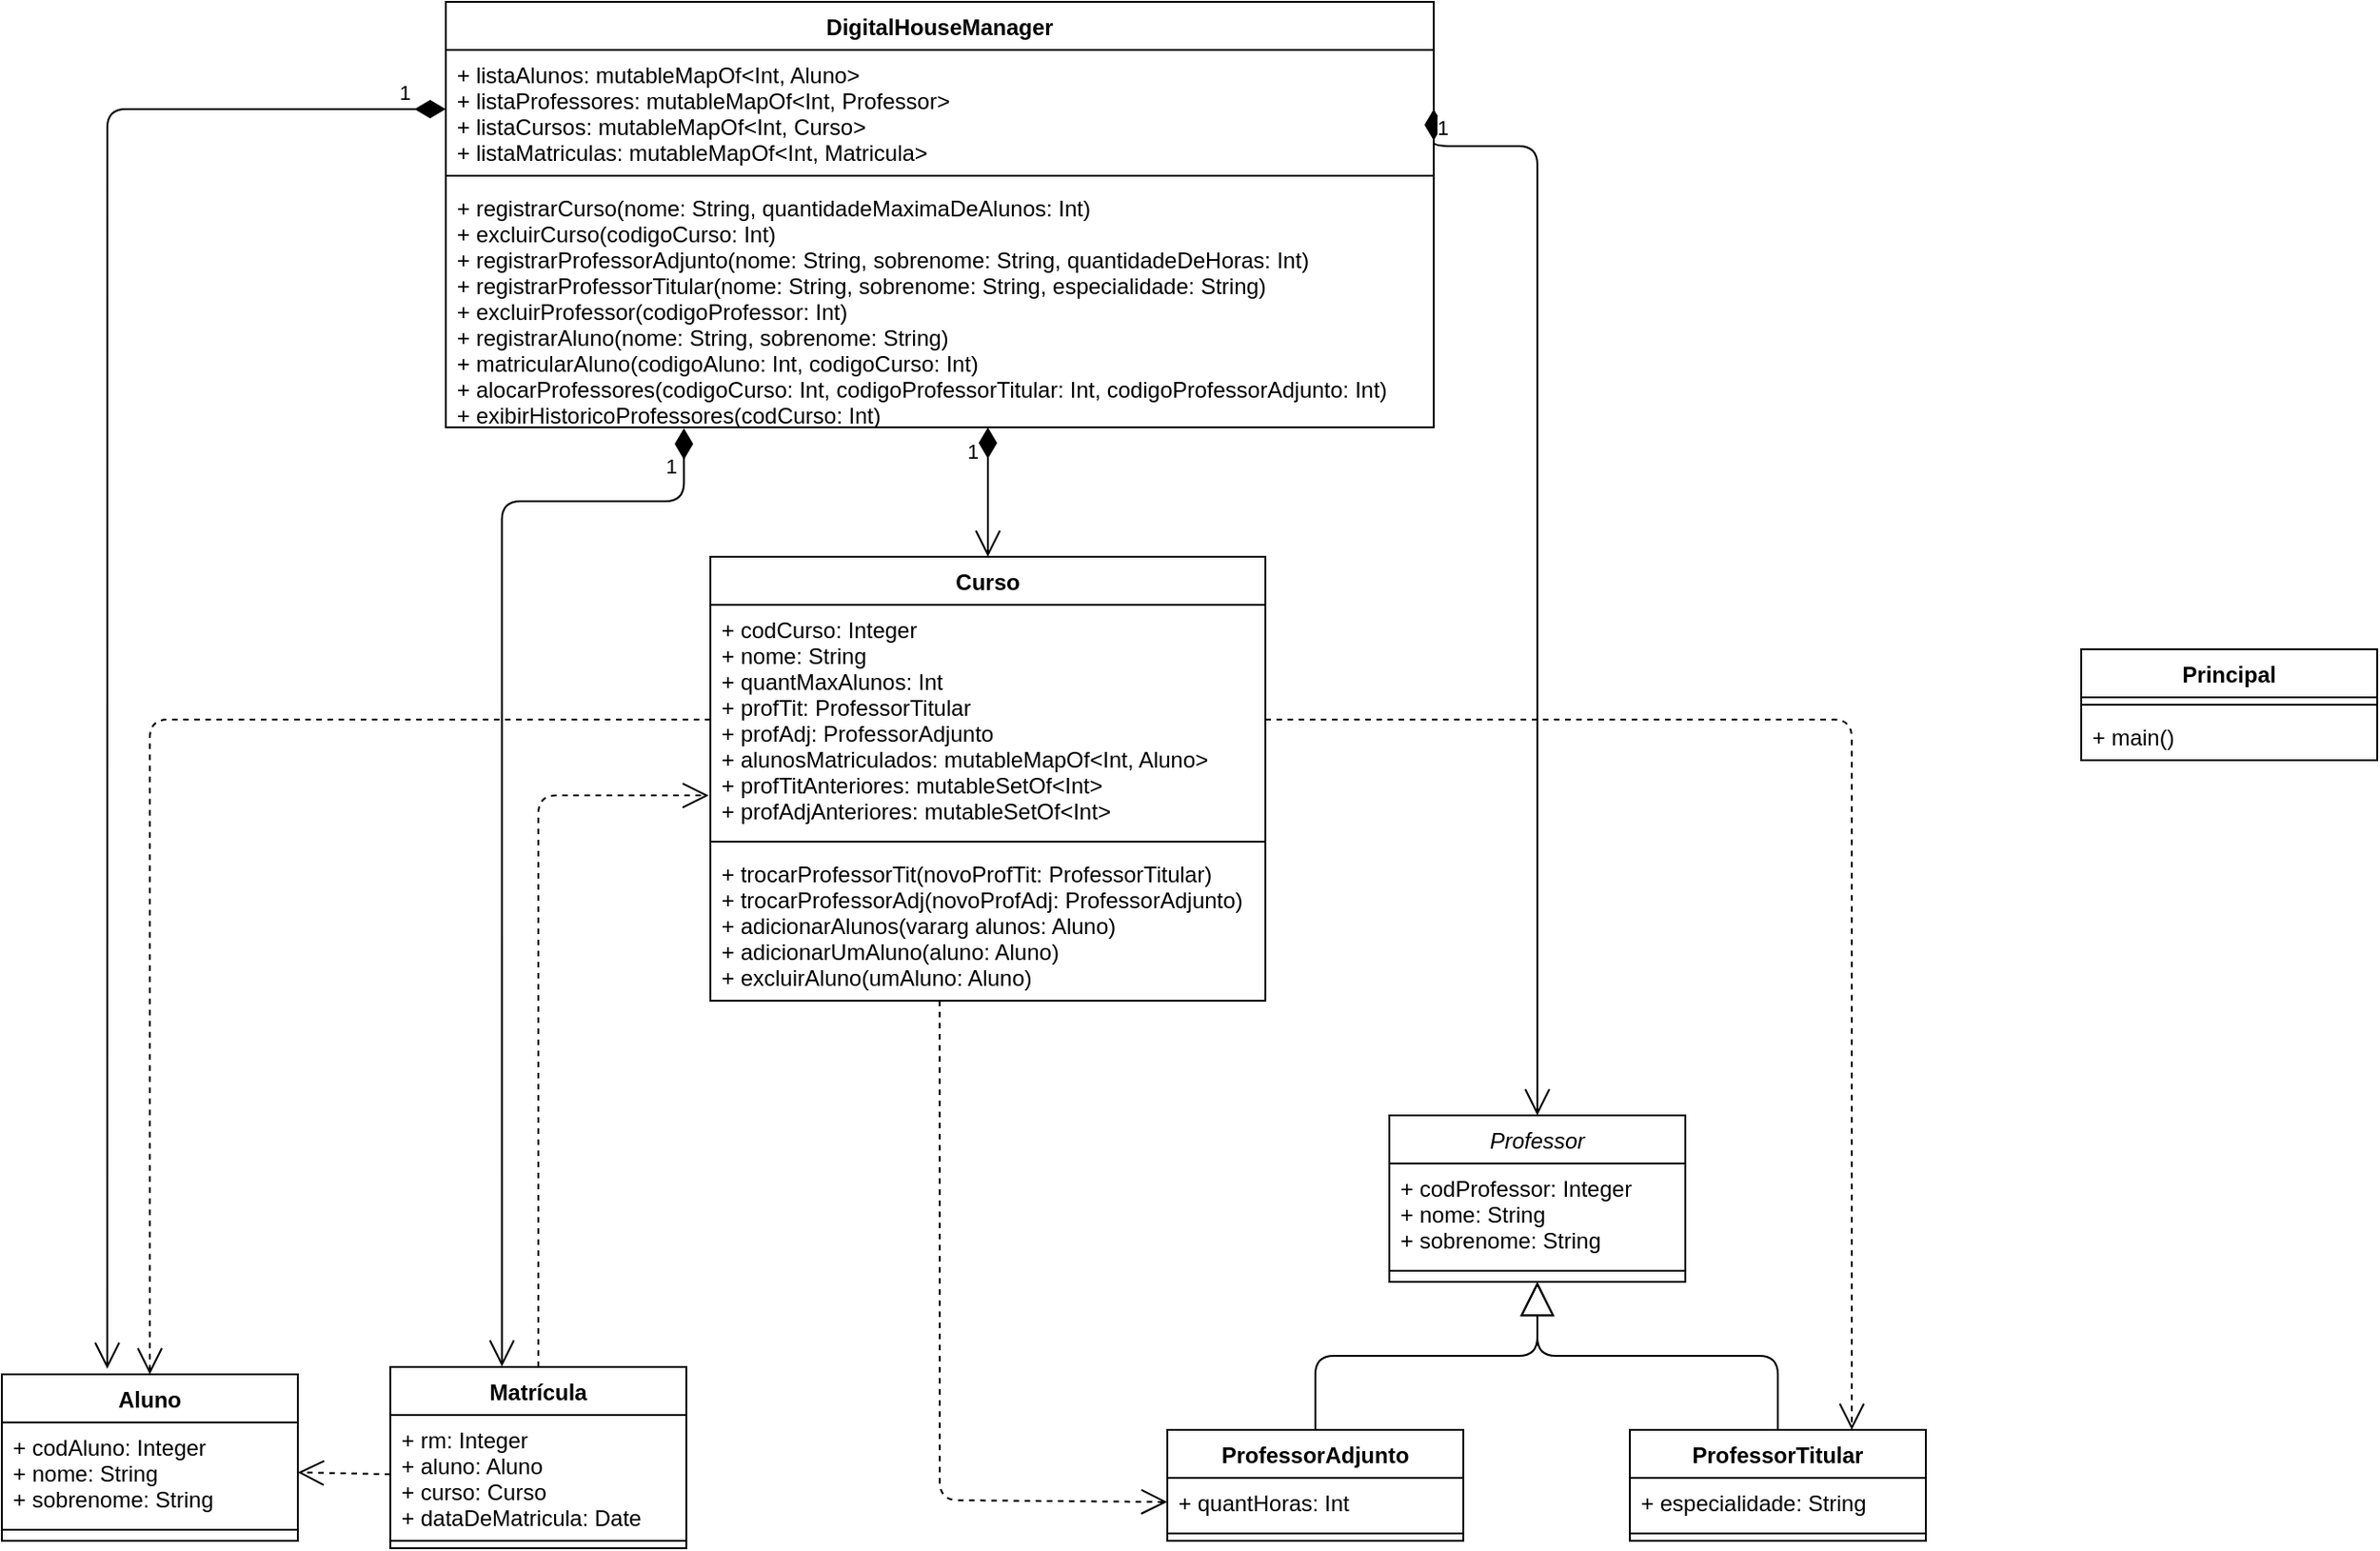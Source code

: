 <mxfile version="13.7.7" type="device"><diagram id="C5RBs43oDa-KdzZeNtuy" name="Page-1"><mxGraphModel dx="1640" dy="454" grid="1" gridSize="10" guides="1" tooltips="1" connect="1" arrows="1" fold="1" page="1" pageScale="1" pageWidth="827" pageHeight="1169" math="0" shadow="0"><root><mxCell id="WIyWlLk6GJQsqaUBKTNV-0"/><mxCell id="WIyWlLk6GJQsqaUBKTNV-1" parent="WIyWlLk6GJQsqaUBKTNV-0"/><mxCell id="DZw8x-lJZhDjdpbKTeVV-8" value="" style="endArrow=block;endSize=16;endFill=0;html=1;entryX=0.5;entryY=1;entryDx=0;entryDy=0;exitX=0.5;exitY=0;exitDx=0;exitDy=0;" parent="WIyWlLk6GJQsqaUBKTNV-1" source="DZw8x-lJZhDjdpbKTeVV-0" target="t6tmX8b1T9MXkk8Mee-C-0" edge="1"><mxGeometry x="-1" y="57" width="160" relative="1" as="geometry"><mxPoint x="-110" y="882" as="sourcePoint"/><mxPoint x="50" y="882" as="targetPoint"/><Array as="points"><mxPoint x="-80" y="752"/><mxPoint x="40" y="752"/></Array><mxPoint x="-15" y="11" as="offset"/></mxGeometry></mxCell><mxCell id="DZw8x-lJZhDjdpbKTeVV-9" value="" style="endArrow=block;endSize=16;endFill=0;html=1;entryX=0.5;entryY=1;entryDx=0;entryDy=0;exitX=0.5;exitY=0;exitDx=0;exitDy=0;" parent="WIyWlLk6GJQsqaUBKTNV-1" source="DZw8x-lJZhDjdpbKTeVV-4" target="t6tmX8b1T9MXkk8Mee-C-0" edge="1"><mxGeometry width="160" relative="1" as="geometry"><mxPoint x="-110" y="882" as="sourcePoint"/><mxPoint x="50" y="882" as="targetPoint"/><Array as="points"><mxPoint x="170" y="752"/><mxPoint x="40" y="752"/></Array></mxGeometry></mxCell><mxCell id="g8_K6V4UNwP7HLlXSJiA-8" value="" style="endArrow=open;endSize=12;dashed=1;html=1;entryX=-0.003;entryY=0.831;entryDx=0;entryDy=0;entryPerimeter=0;exitX=0.5;exitY=0;exitDx=0;exitDy=0;" parent="WIyWlLk6GJQsqaUBKTNV-1" source="g8_K6V4UNwP7HLlXSJiA-0" target="7tgIvww6n7GfTnw3CCgs-1" edge="1"><mxGeometry x="0.684" y="-111" width="160" relative="1" as="geometry"><mxPoint x="-500" y="750" as="sourcePoint"/><mxPoint x="-500" y="640" as="targetPoint"/><Array as="points"><mxPoint x="-500" y="449"/></Array><mxPoint as="offset"/></mxGeometry></mxCell><mxCell id="g8_K6V4UNwP7HLlXSJiA-9" value="" style="endArrow=open;endSize=12;dashed=1;html=1;entryX=1;entryY=0.5;entryDx=0;entryDy=0;exitX=0;exitY=0.5;exitDx=0;exitDy=0;" parent="WIyWlLk6GJQsqaUBKTNV-1" source="g8_K6V4UNwP7HLlXSJiA-1" target="zkfFHV4jXpPFQw0GAbJ--7" edge="1"><mxGeometry x="0.684" y="-111" width="160" relative="1" as="geometry"><mxPoint x="-490" y="770" as="sourcePoint"/><mxPoint x="-397.9" y="469.044" as="targetPoint"/><Array as="points"/><mxPoint as="offset"/></mxGeometry></mxCell><mxCell id="g8_K6V4UNwP7HLlXSJiA-10" value="" style="endArrow=open;endSize=12;dashed=1;html=1;entryX=0.5;entryY=0;entryDx=0;entryDy=0;exitX=0;exitY=0.5;exitDx=0;exitDy=0;" parent="WIyWlLk6GJQsqaUBKTNV-1" source="7tgIvww6n7GfTnw3CCgs-1" target="zkfFHV4jXpPFQw0GAbJ--6" edge="1"><mxGeometry x="0.437" y="280" width="160" relative="1" as="geometry"><mxPoint x="-290" y="540" as="sourcePoint"/><mxPoint x="-130" y="540" as="targetPoint"/><Array as="points"><mxPoint x="-710" y="408"/></Array><mxPoint as="offset"/></mxGeometry></mxCell><mxCell id="g8_K6V4UNwP7HLlXSJiA-12" value="" style="endArrow=open;endSize=12;dashed=1;html=1;entryX=0.75;entryY=0;entryDx=0;entryDy=0;exitX=1;exitY=0.5;exitDx=0;exitDy=0;" parent="WIyWlLk6GJQsqaUBKTNV-1" source="7tgIvww6n7GfTnw3CCgs-1" target="DZw8x-lJZhDjdpbKTeVV-4" edge="1"><mxGeometry x="-0.645" y="17" width="160" relative="1" as="geometry"><mxPoint x="-76" y="430" as="sourcePoint"/><mxPoint x="84" y="430" as="targetPoint"/><Array as="points"><mxPoint x="3" y="408"/><mxPoint x="40" y="408"/><mxPoint x="210" y="408"/></Array><mxPoint x="-2" y="-8" as="offset"/></mxGeometry></mxCell><mxCell id="g8_K6V4UNwP7HLlXSJiA-13" value="" style="endArrow=open;endSize=12;dashed=1;html=1;entryX=0;entryY=0.5;entryDx=0;entryDy=0;exitX=0.413;exitY=1;exitDx=0;exitDy=0;exitPerimeter=0;" parent="WIyWlLk6GJQsqaUBKTNV-1" source="gILD4UmzUhZZvOeidIGw-1" target="DZw8x-lJZhDjdpbKTeVV-1" edge="1"><mxGeometry x="-0.645" y="17" width="160" relative="1" as="geometry"><mxPoint x="-282" y="533" as="sourcePoint"/><mxPoint x="-315" y="770" as="targetPoint"/><Array as="points"><mxPoint x="-283" y="830"/></Array><mxPoint x="-2" y="-8" as="offset"/></mxGeometry></mxCell><mxCell id="Y8nJwDZbkklrobf2_1zH-5" value="1" style="endArrow=open;html=1;endSize=12;startArrow=diamondThin;startSize=14;startFill=1;edgeStyle=orthogonalEdgeStyle;align=left;verticalAlign=bottom;entryX=0.356;entryY=-0.033;entryDx=0;entryDy=0;entryPerimeter=0;exitX=0;exitY=0.5;exitDx=0;exitDy=0;" parent="WIyWlLk6GJQsqaUBKTNV-1" source="Y8nJwDZbkklrobf2_1zH-1" target="zkfFHV4jXpPFQw0GAbJ--6" edge="1"><mxGeometry x="-0.937" relative="1" as="geometry"><mxPoint x="-340" y="530" as="sourcePoint"/><mxPoint x="-180" y="530" as="targetPoint"/><mxPoint as="offset"/></mxGeometry></mxCell><mxCell id="Y8nJwDZbkklrobf2_1zH-7" value="1" style="endArrow=open;html=1;endSize=12;startArrow=diamondThin;startSize=14;startFill=1;edgeStyle=orthogonalEdgeStyle;align=left;verticalAlign=bottom;exitX=1;exitY=0.5;exitDx=0;exitDy=0;entryX=0.5;entryY=0;entryDx=0;entryDy=0;" parent="WIyWlLk6GJQsqaUBKTNV-1" source="Y8nJwDZbkklrobf2_1zH-1" target="t6tmX8b1T9MXkk8Mee-C-0" edge="1"><mxGeometry x="-0.937" relative="1" as="geometry"><mxPoint x="220" y="200" as="sourcePoint"/><mxPoint y="580" as="targetPoint"/><mxPoint as="offset"/><Array as="points"><mxPoint x="40" y="98"/></Array></mxGeometry></mxCell><mxCell id="Y8nJwDZbkklrobf2_1zH-8" value="1" style="endArrow=open;html=1;endSize=12;startArrow=diamondThin;startSize=14;startFill=1;edgeStyle=orthogonalEdgeStyle;align=left;verticalAlign=bottom;entryX=0.5;entryY=0;entryDx=0;entryDy=0;" parent="WIyWlLk6GJQsqaUBKTNV-1" target="7tgIvww6n7GfTnw3CCgs-0" edge="1"><mxGeometry x="-0.379" y="-13" relative="1" as="geometry"><mxPoint x="-257" y="250" as="sourcePoint"/><mxPoint x="-68.96" y="611.98" as="targetPoint"/><mxPoint as="offset"/><Array as="points"><mxPoint x="-257" y="270"/><mxPoint x="-257" y="270"/></Array></mxGeometry></mxCell><mxCell id="Y8nJwDZbkklrobf2_1zH-9" value="1" style="endArrow=open;html=1;endSize=12;startArrow=diamondThin;startSize=14;startFill=1;edgeStyle=orthogonalEdgeStyle;align=left;verticalAlign=bottom;entryX=0.377;entryY=-0.003;entryDx=0;entryDy=0;entryPerimeter=0;exitX=0.241;exitY=1.004;exitDx=0;exitDy=0;exitPerimeter=0;" parent="WIyWlLk6GJQsqaUBKTNV-1" target="g8_K6V4UNwP7HLlXSJiA-0" edge="1" source="4CAZHsNEYOKtLUKi75s8-0"><mxGeometry x="-0.831" y="-10" relative="1" as="geometry"><mxPoint x="-420" y="260" as="sourcePoint"/><mxPoint x="-620" y="650" as="targetPoint"/><Array as="points"><mxPoint x="-421" y="290"/><mxPoint x="-520" y="290"/></Array><mxPoint as="offset"/></mxGeometry></mxCell><mxCell id="7tgIvww6n7GfTnw3CCgs-0" value="Curso" style="swimlane;fontStyle=1;align=center;verticalAlign=top;childLayout=stackLayout;horizontal=1;startSize=26;horizontalStack=0;resizeParent=1;resizeParentMax=0;resizeLast=0;collapsible=1;marginBottom=0;" parent="WIyWlLk6GJQsqaUBKTNV-1" vertex="1"><mxGeometry x="-407" y="320" width="300" height="240" as="geometry"/></mxCell><mxCell id="7tgIvww6n7GfTnw3CCgs-1" value="+ codCurso: Integer&#10;+ nome: String&#10;+ quantMaxAlunos: Int&#10;+ profTit: ProfessorTitular&#10;+ profAdj: ProfessorAdjunto&#10;+ alunosMatriculados: mutableMapOf&lt;Int, Aluno&gt;&#10;+ profTitAnteriores: mutableSetOf&lt;Int&gt;&#10;+ profAdjAnteriores: mutableSetOf&lt;Int&gt;&#10;" style="text;strokeColor=none;fillColor=none;align=left;verticalAlign=top;spacingLeft=4;spacingRight=4;overflow=hidden;rotatable=0;points=[[0,0.5],[1,0.5]];portConstraint=eastwest;" parent="7tgIvww6n7GfTnw3CCgs-0" vertex="1"><mxGeometry y="26" width="300" height="124" as="geometry"/></mxCell><mxCell id="7tgIvww6n7GfTnw3CCgs-2" value="" style="line;strokeWidth=1;fillColor=none;align=left;verticalAlign=middle;spacingTop=-1;spacingLeft=3;spacingRight=3;rotatable=0;labelPosition=right;points=[];portConstraint=eastwest;" parent="7tgIvww6n7GfTnw3CCgs-0" vertex="1"><mxGeometry y="150" width="300" height="8" as="geometry"/></mxCell><mxCell id="gILD4UmzUhZZvOeidIGw-1" value="+ trocarProfessorTit(novoProfTit: ProfessorTitular)&#10;+ trocarProfessorAdj(novoProfAdj: ProfessorAdjunto)&#10;+ adicionarAlunos(vararg alunos: Aluno)&#10;+ adicionarUmAluno(aluno: Aluno)&#10;+ excluirAluno(umAluno: Aluno)&#10;&#10;" style="text;strokeColor=none;fillColor=none;align=left;verticalAlign=top;spacingLeft=4;spacingRight=4;overflow=hidden;rotatable=0;points=[[0,0.5],[1,0.5]];portConstraint=eastwest;" parent="7tgIvww6n7GfTnw3CCgs-0" vertex="1"><mxGeometry y="158" width="300" height="82" as="geometry"/></mxCell><mxCell id="Y8nJwDZbkklrobf2_1zH-0" value="DigitalHouseManager" style="swimlane;fontStyle=1;align=center;verticalAlign=top;childLayout=stackLayout;horizontal=1;startSize=26;horizontalStack=0;resizeParent=1;resizeParentMax=0;resizeLast=0;collapsible=1;marginBottom=0;" parent="WIyWlLk6GJQsqaUBKTNV-1" vertex="1"><mxGeometry x="-550" y="20" width="534" height="230" as="geometry"/></mxCell><mxCell id="Y8nJwDZbkklrobf2_1zH-1" value="+ listaAlunos: mutableMapOf&lt;Int, Aluno&gt;&#10;+ listaProfessores: mutableMapOf&lt;Int, Professor&gt;&#10;+ listaCursos: mutableMapOf&lt;Int, Curso&gt;&#10;+ listaMatriculas: mutableMapOf&lt;Int, Matricula&gt;" style="text;strokeColor=none;fillColor=none;align=left;verticalAlign=top;spacingLeft=4;spacingRight=4;overflow=hidden;rotatable=0;points=[[0,0.5],[1,0.5]];portConstraint=eastwest;" parent="Y8nJwDZbkklrobf2_1zH-0" vertex="1"><mxGeometry y="26" width="534" height="64" as="geometry"/></mxCell><mxCell id="Y8nJwDZbkklrobf2_1zH-2" value="" style="line;strokeWidth=1;fillColor=none;align=left;verticalAlign=middle;spacingTop=-1;spacingLeft=3;spacingRight=3;rotatable=0;labelPosition=right;points=[];portConstraint=eastwest;" parent="Y8nJwDZbkklrobf2_1zH-0" vertex="1"><mxGeometry y="90" width="534" height="8" as="geometry"/></mxCell><mxCell id="4CAZHsNEYOKtLUKi75s8-0" value="+ registrarCurso(nome: String, quantidadeMaximaDeAlunos: Int)&#10;+ excluirCurso(codigoCurso: Int)&#10;+ registrarProfessorAdjunto(nome: String, sobrenome: String, quantidadeDeHoras: Int)&#10;+ registrarProfessorTitular(nome: String, sobrenome: String, especialidade: String)&#10;+ excluirProfessor(codigoProfessor: Int)&#10;+ registrarAluno(nome: String, sobrenome: String)&#10;+ matricularAluno(codigoAluno: Int, codigoCurso: Int)&#10;+ alocarProfessores(codigoCurso: Int, codigoProfessorTitular: Int, codigoProfessorAdjunto: Int)&#10;+ exibirHistoricoProfessores(codCurso: Int)" style="text;strokeColor=none;fillColor=none;align=left;verticalAlign=top;spacingLeft=4;spacingRight=4;overflow=hidden;rotatable=0;points=[[0,0.5],[1,0.5]];portConstraint=eastwest;" parent="Y8nJwDZbkklrobf2_1zH-0" vertex="1"><mxGeometry y="98" width="534" height="132" as="geometry"/></mxCell><mxCell id="zkfFHV4jXpPFQw0GAbJ--6" value="Aluno" style="swimlane;fontStyle=1;align=center;verticalAlign=top;childLayout=stackLayout;horizontal=1;startSize=26;horizontalStack=0;resizeParent=1;resizeLast=0;collapsible=1;marginBottom=0;rounded=0;shadow=0;strokeWidth=1;" parent="WIyWlLk6GJQsqaUBKTNV-1" vertex="1"><mxGeometry x="-790" y="762" width="160" height="90" as="geometry"><mxRectangle x="130" y="380" width="160" height="26" as="alternateBounds"/></mxGeometry></mxCell><mxCell id="zkfFHV4jXpPFQw0GAbJ--7" value="+ codAluno: Integer&#10;+ nome: String&#10;+ sobrenome: String" style="text;align=left;verticalAlign=top;spacingLeft=4;spacingRight=4;overflow=hidden;rotatable=0;points=[[0,0.5],[1,0.5]];portConstraint=eastwest;" parent="zkfFHV4jXpPFQw0GAbJ--6" vertex="1"><mxGeometry y="26" width="160" height="54" as="geometry"/></mxCell><mxCell id="zkfFHV4jXpPFQw0GAbJ--9" value="" style="line;html=1;strokeWidth=1;align=left;verticalAlign=middle;spacingTop=-1;spacingLeft=3;spacingRight=3;rotatable=0;labelPosition=right;points=[];portConstraint=eastwest;" parent="zkfFHV4jXpPFQw0GAbJ--6" vertex="1"><mxGeometry y="80" width="160" height="8" as="geometry"/></mxCell><mxCell id="g8_K6V4UNwP7HLlXSJiA-0" value="Matrícula" style="swimlane;fontStyle=1;align=center;verticalAlign=top;childLayout=stackLayout;horizontal=1;startSize=26;horizontalStack=0;resizeParent=1;resizeParentMax=0;resizeLast=0;collapsible=1;marginBottom=0;" parent="WIyWlLk6GJQsqaUBKTNV-1" vertex="1"><mxGeometry x="-580" y="758" width="160" height="98" as="geometry"/></mxCell><mxCell id="g8_K6V4UNwP7HLlXSJiA-1" value="+ rm: Integer&#10;+ aluno: Aluno&#10;+ curso: Curso&#10;+ dataDeMatricula: Date" style="text;strokeColor=none;fillColor=none;align=left;verticalAlign=top;spacingLeft=4;spacingRight=4;overflow=hidden;rotatable=0;points=[[0,0.5],[1,0.5]];portConstraint=eastwest;" parent="g8_K6V4UNwP7HLlXSJiA-0" vertex="1"><mxGeometry y="26" width="160" height="64" as="geometry"/></mxCell><mxCell id="g8_K6V4UNwP7HLlXSJiA-2" value="" style="line;strokeWidth=1;fillColor=none;align=left;verticalAlign=middle;spacingTop=-1;spacingLeft=3;spacingRight=3;rotatable=0;labelPosition=right;points=[];portConstraint=eastwest;" parent="g8_K6V4UNwP7HLlXSJiA-0" vertex="1"><mxGeometry y="90" width="160" height="8" as="geometry"/></mxCell><mxCell id="DZw8x-lJZhDjdpbKTeVV-0" value="ProfessorAdjunto" style="swimlane;fontStyle=1;align=center;verticalAlign=top;childLayout=stackLayout;horizontal=1;startSize=26;horizontalStack=0;resizeParent=1;resizeParentMax=0;resizeLast=0;collapsible=1;marginBottom=0;" parent="WIyWlLk6GJQsqaUBKTNV-1" vertex="1"><mxGeometry x="-160" y="792" width="160" height="60" as="geometry"/></mxCell><mxCell id="DZw8x-lJZhDjdpbKTeVV-1" value="+ quantHoras: Int" style="text;strokeColor=none;fillColor=none;align=left;verticalAlign=top;spacingLeft=4;spacingRight=4;overflow=hidden;rotatable=0;points=[[0,0.5],[1,0.5]];portConstraint=eastwest;" parent="DZw8x-lJZhDjdpbKTeVV-0" vertex="1"><mxGeometry y="26" width="160" height="26" as="geometry"/></mxCell><mxCell id="DZw8x-lJZhDjdpbKTeVV-2" value="" style="line;strokeWidth=1;fillColor=none;align=left;verticalAlign=middle;spacingTop=-1;spacingLeft=3;spacingRight=3;rotatable=0;labelPosition=right;points=[];portConstraint=eastwest;" parent="DZw8x-lJZhDjdpbKTeVV-0" vertex="1"><mxGeometry y="52" width="160" height="8" as="geometry"/></mxCell><mxCell id="DZw8x-lJZhDjdpbKTeVV-4" value="ProfessorTitular" style="swimlane;fontStyle=1;align=center;verticalAlign=top;childLayout=stackLayout;horizontal=1;startSize=26;horizontalStack=0;resizeParent=1;resizeParentMax=0;resizeLast=0;collapsible=1;marginBottom=0;" parent="WIyWlLk6GJQsqaUBKTNV-1" vertex="1"><mxGeometry x="90" y="792" width="160" height="60" as="geometry"/></mxCell><mxCell id="DZw8x-lJZhDjdpbKTeVV-5" value="+ especialidade: String" style="text;strokeColor=none;fillColor=none;align=left;verticalAlign=top;spacingLeft=4;spacingRight=4;overflow=hidden;rotatable=0;points=[[0,0.5],[1,0.5]];portConstraint=eastwest;" parent="DZw8x-lJZhDjdpbKTeVV-4" vertex="1"><mxGeometry y="26" width="160" height="26" as="geometry"/></mxCell><mxCell id="DZw8x-lJZhDjdpbKTeVV-6" value="" style="line;strokeWidth=1;fillColor=none;align=left;verticalAlign=middle;spacingTop=-1;spacingLeft=3;spacingRight=3;rotatable=0;labelPosition=right;points=[];portConstraint=eastwest;" parent="DZw8x-lJZhDjdpbKTeVV-4" vertex="1"><mxGeometry y="52" width="160" height="8" as="geometry"/></mxCell><mxCell id="t6tmX8b1T9MXkk8Mee-C-0" value="Professor" style="swimlane;fontStyle=2;align=center;verticalAlign=top;childLayout=stackLayout;horizontal=1;startSize=26;horizontalStack=0;resizeParent=1;resizeLast=0;collapsible=1;marginBottom=0;rounded=0;shadow=0;strokeWidth=1;" parent="WIyWlLk6GJQsqaUBKTNV-1" vertex="1"><mxGeometry x="-40" y="622" width="160" height="90" as="geometry"><mxRectangle x="130" y="380" width="160" height="26" as="alternateBounds"/></mxGeometry></mxCell><mxCell id="t6tmX8b1T9MXkk8Mee-C-1" value="+ codProfessor: Integer&#10;+ nome: String&#10;+ sobrenome: String" style="text;align=left;verticalAlign=top;spacingLeft=4;spacingRight=4;overflow=hidden;rotatable=0;points=[[0,0.5],[1,0.5]];portConstraint=eastwest;" parent="t6tmX8b1T9MXkk8Mee-C-0" vertex="1"><mxGeometry y="26" width="160" height="54" as="geometry"/></mxCell><mxCell id="t6tmX8b1T9MXkk8Mee-C-2" value="" style="line;html=1;strokeWidth=1;align=left;verticalAlign=middle;spacingTop=-1;spacingLeft=3;spacingRight=3;rotatable=0;labelPosition=right;points=[];portConstraint=eastwest;" parent="t6tmX8b1T9MXkk8Mee-C-0" vertex="1"><mxGeometry y="80" width="160" height="8" as="geometry"/></mxCell><mxCell id="dKaxgTJBxoNlI6c0USwO-0" value="Principal" style="swimlane;fontStyle=1;align=center;verticalAlign=top;childLayout=stackLayout;horizontal=1;startSize=26;horizontalStack=0;resizeParent=1;resizeParentMax=0;resizeLast=0;collapsible=1;marginBottom=0;" vertex="1" parent="WIyWlLk6GJQsqaUBKTNV-1"><mxGeometry x="334" y="370" width="160" height="60" as="geometry"/></mxCell><mxCell id="dKaxgTJBxoNlI6c0USwO-2" value="" style="line;strokeWidth=1;fillColor=none;align=left;verticalAlign=middle;spacingTop=-1;spacingLeft=3;spacingRight=3;rotatable=0;labelPosition=right;points=[];portConstraint=eastwest;" vertex="1" parent="dKaxgTJBxoNlI6c0USwO-0"><mxGeometry y="26" width="160" height="8" as="geometry"/></mxCell><mxCell id="dKaxgTJBxoNlI6c0USwO-3" value="+ main()" style="text;strokeColor=none;fillColor=none;align=left;verticalAlign=top;spacingLeft=4;spacingRight=4;overflow=hidden;rotatable=0;points=[[0,0.5],[1,0.5]];portConstraint=eastwest;" vertex="1" parent="dKaxgTJBxoNlI6c0USwO-0"><mxGeometry y="34" width="160" height="26" as="geometry"/></mxCell></root></mxGraphModel></diagram></mxfile>